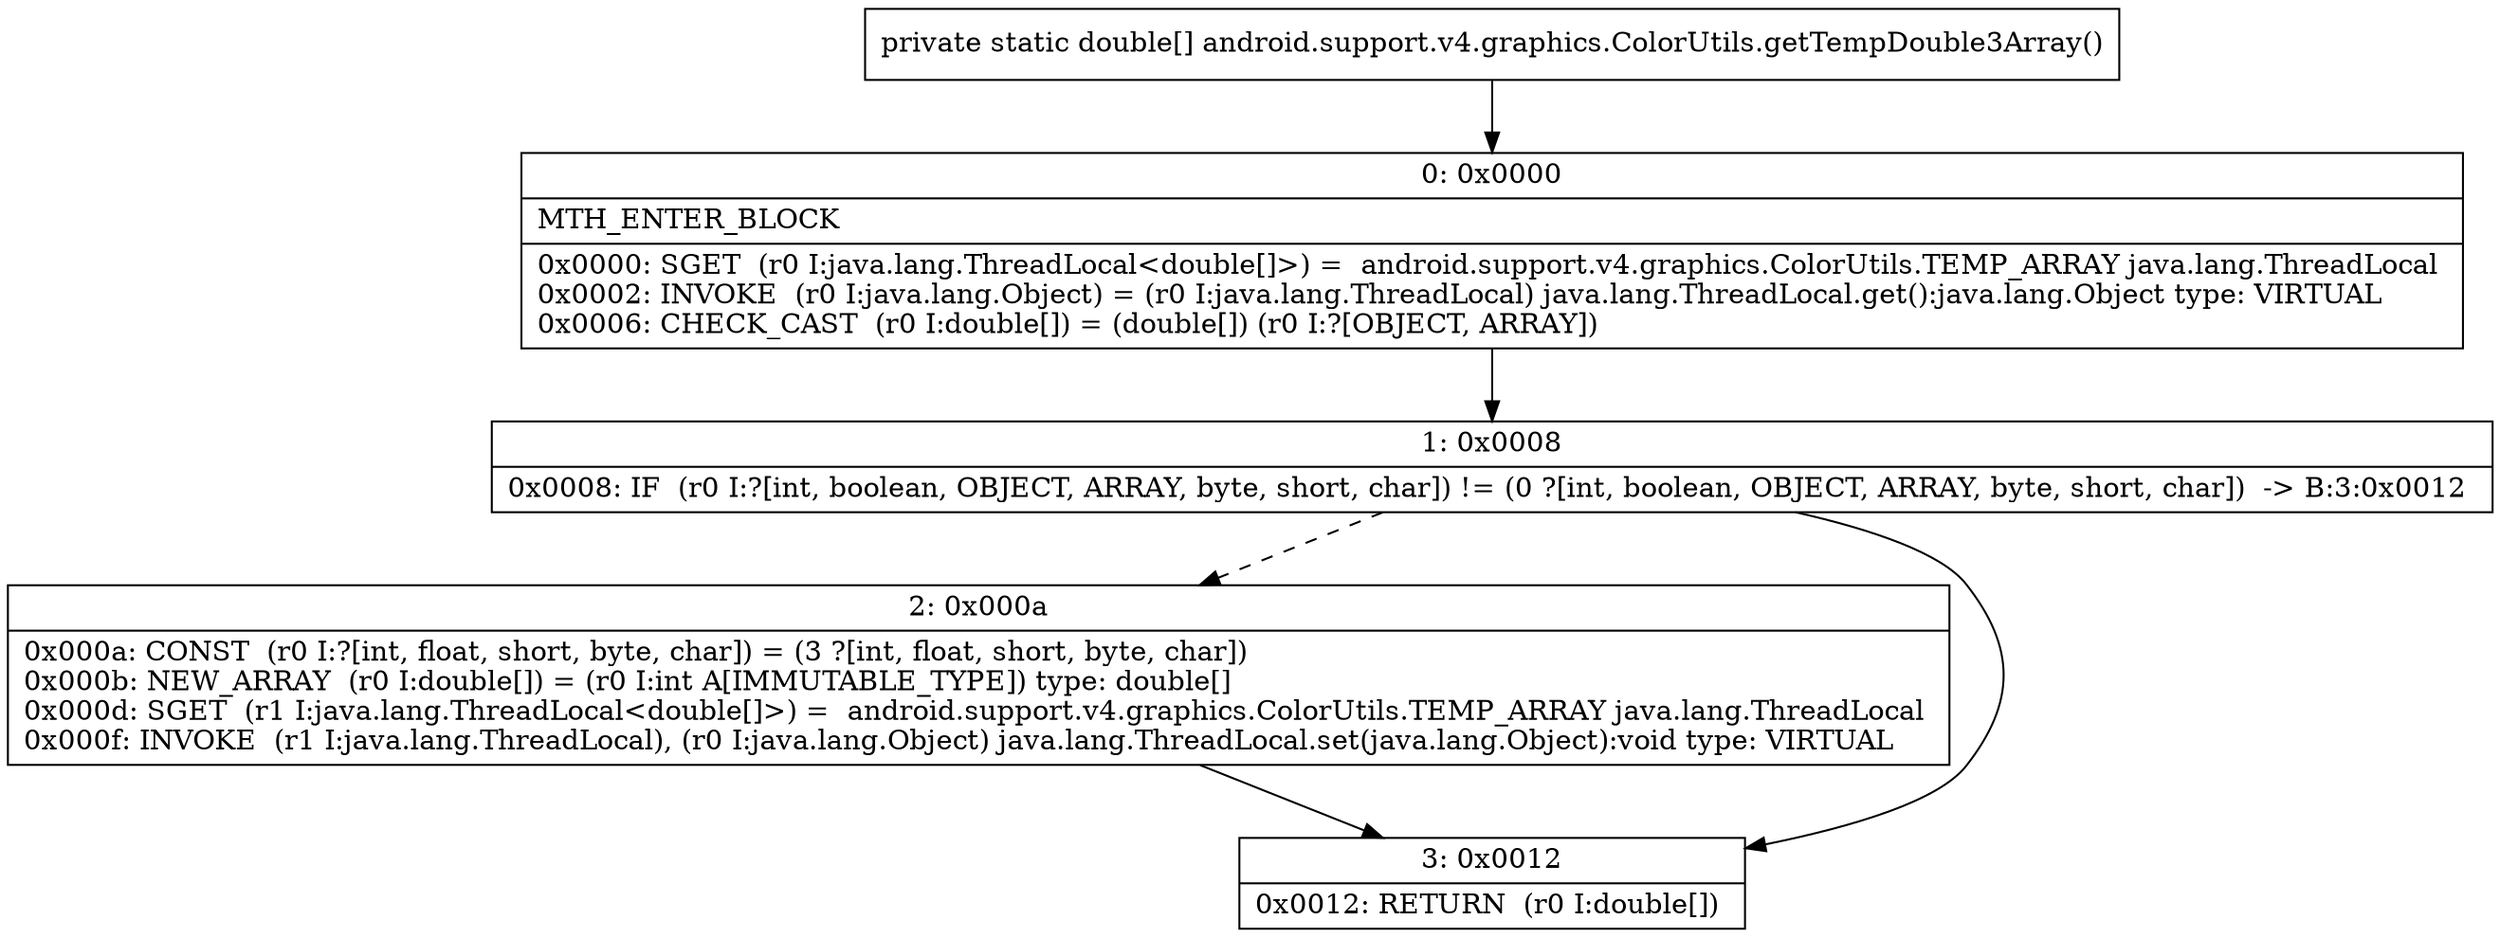 digraph "CFG forandroid.support.v4.graphics.ColorUtils.getTempDouble3Array()[D" {
Node_0 [shape=record,label="{0\:\ 0x0000|MTH_ENTER_BLOCK\l|0x0000: SGET  (r0 I:java.lang.ThreadLocal\<double[]\>) =  android.support.v4.graphics.ColorUtils.TEMP_ARRAY java.lang.ThreadLocal \l0x0002: INVOKE  (r0 I:java.lang.Object) = (r0 I:java.lang.ThreadLocal) java.lang.ThreadLocal.get():java.lang.Object type: VIRTUAL \l0x0006: CHECK_CAST  (r0 I:double[]) = (double[]) (r0 I:?[OBJECT, ARRAY]) \l}"];
Node_1 [shape=record,label="{1\:\ 0x0008|0x0008: IF  (r0 I:?[int, boolean, OBJECT, ARRAY, byte, short, char]) != (0 ?[int, boolean, OBJECT, ARRAY, byte, short, char])  \-\> B:3:0x0012 \l}"];
Node_2 [shape=record,label="{2\:\ 0x000a|0x000a: CONST  (r0 I:?[int, float, short, byte, char]) = (3 ?[int, float, short, byte, char]) \l0x000b: NEW_ARRAY  (r0 I:double[]) = (r0 I:int A[IMMUTABLE_TYPE]) type: double[] \l0x000d: SGET  (r1 I:java.lang.ThreadLocal\<double[]\>) =  android.support.v4.graphics.ColorUtils.TEMP_ARRAY java.lang.ThreadLocal \l0x000f: INVOKE  (r1 I:java.lang.ThreadLocal), (r0 I:java.lang.Object) java.lang.ThreadLocal.set(java.lang.Object):void type: VIRTUAL \l}"];
Node_3 [shape=record,label="{3\:\ 0x0012|0x0012: RETURN  (r0 I:double[]) \l}"];
MethodNode[shape=record,label="{private static double[] android.support.v4.graphics.ColorUtils.getTempDouble3Array() }"];
MethodNode -> Node_0;
Node_0 -> Node_1;
Node_1 -> Node_2[style=dashed];
Node_1 -> Node_3;
Node_2 -> Node_3;
}

